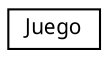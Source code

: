 digraph G
{
  edge [fontname="FreeSans.ttf",fontsize="10",labelfontname="FreeSans.ttf",labelfontsize="10"];
  node [fontname="FreeSans.ttf",fontsize="10",shape=record];
  rankdir=LR;
  Node1 [label="Juego",height=0.2,width=0.4,color="black", fillcolor="white", style="filled",URL="$classJuego.html",tooltip="Clase que proporciona una base para definir el objeto principal del programa de manera fácil..."];
}
